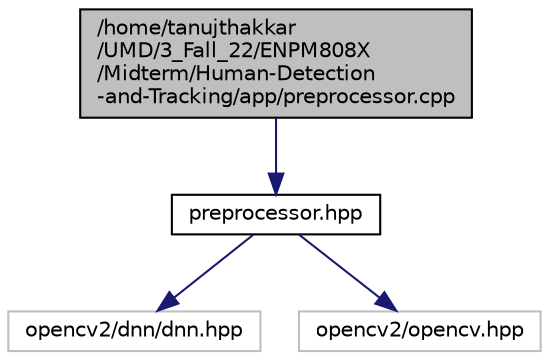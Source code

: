 digraph "/home/tanujthakkar/UMD/3_Fall_22/ENPM808X/Midterm/Human-Detection-and-Tracking/app/preprocessor.cpp"
{
 // LATEX_PDF_SIZE
  edge [fontname="Helvetica",fontsize="10",labelfontname="Helvetica",labelfontsize="10"];
  node [fontname="Helvetica",fontsize="10",shape=record];
  Node1 [label="/home/tanujthakkar\l/UMD/3_Fall_22/ENPM808X\l/Midterm/Human-Detection\l-and-Tracking/app/preprocessor.cpp",height=0.2,width=0.4,color="black", fillcolor="grey75", style="filled", fontcolor="black",tooltip="file containing Preprocessor class definition"];
  Node1 -> Node2 [color="midnightblue",fontsize="10",style="solid",fontname="Helvetica"];
  Node2 [label="preprocessor.hpp",height=0.2,width=0.4,color="black", fillcolor="white", style="filled",URL="$preprocessor_8hpp.html",tooltip="header file for Preprocessor class"];
  Node2 -> Node3 [color="midnightblue",fontsize="10",style="solid",fontname="Helvetica"];
  Node3 [label="opencv2/dnn/dnn.hpp",height=0.2,width=0.4,color="grey75", fillcolor="white", style="filled",tooltip=" "];
  Node2 -> Node4 [color="midnightblue",fontsize="10",style="solid",fontname="Helvetica"];
  Node4 [label="opencv2/opencv.hpp",height=0.2,width=0.4,color="grey75", fillcolor="white", style="filled",tooltip=" "];
}
